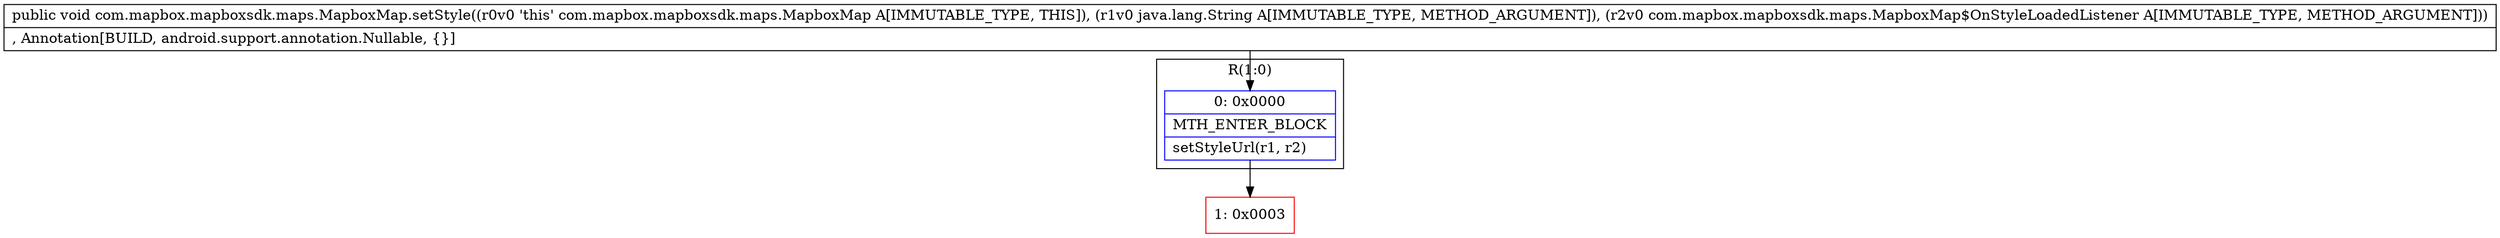 digraph "CFG forcom.mapbox.mapboxsdk.maps.MapboxMap.setStyle(Ljava\/lang\/String;Lcom\/mapbox\/mapboxsdk\/maps\/MapboxMap$OnStyleLoadedListener;)V" {
subgraph cluster_Region_1572042528 {
label = "R(1:0)";
node [shape=record,color=blue];
Node_0 [shape=record,label="{0\:\ 0x0000|MTH_ENTER_BLOCK\l|setStyleUrl(r1, r2)\l}"];
}
Node_1 [shape=record,color=red,label="{1\:\ 0x0003}"];
MethodNode[shape=record,label="{public void com.mapbox.mapboxsdk.maps.MapboxMap.setStyle((r0v0 'this' com.mapbox.mapboxsdk.maps.MapboxMap A[IMMUTABLE_TYPE, THIS]), (r1v0 java.lang.String A[IMMUTABLE_TYPE, METHOD_ARGUMENT]), (r2v0 com.mapbox.mapboxsdk.maps.MapboxMap$OnStyleLoadedListener A[IMMUTABLE_TYPE, METHOD_ARGUMENT]))  | , Annotation[BUILD, android.support.annotation.Nullable, \{\}]\l}"];
MethodNode -> Node_0;
Node_0 -> Node_1;
}

